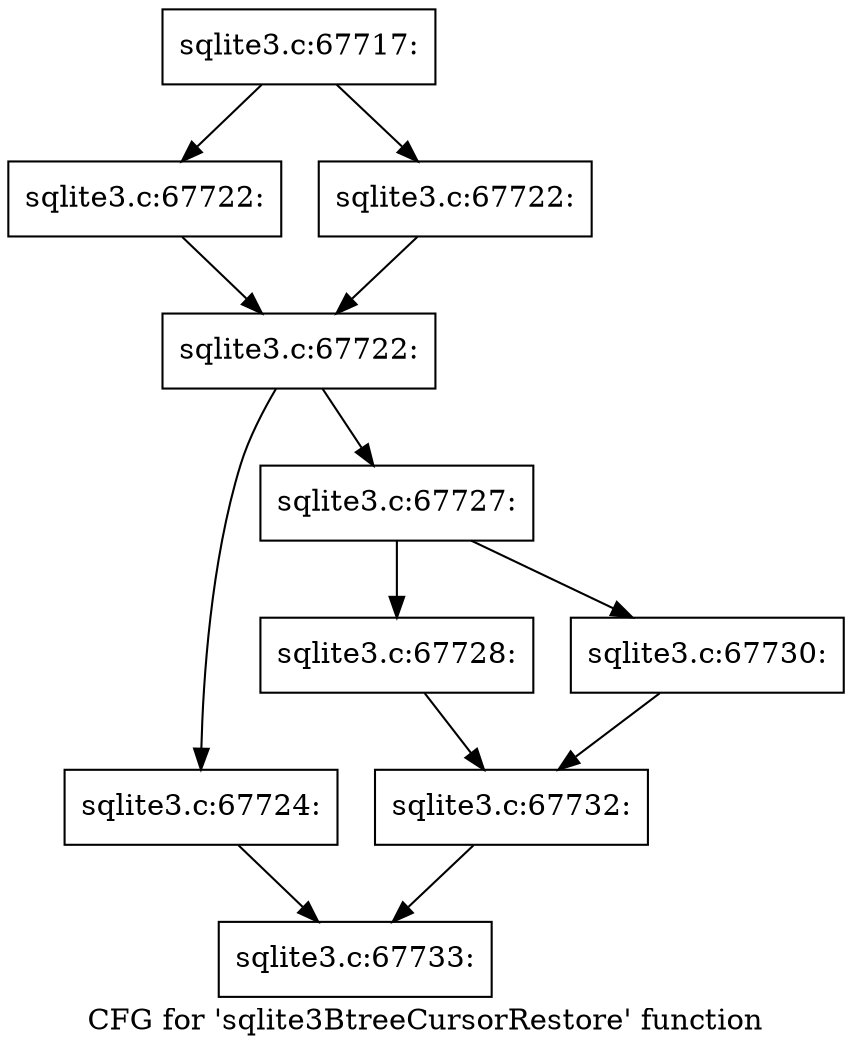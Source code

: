 digraph "CFG for 'sqlite3BtreeCursorRestore' function" {
	label="CFG for 'sqlite3BtreeCursorRestore' function";

	Node0x55c0f7f24420 [shape=record,label="{sqlite3.c:67717:}"];
	Node0x55c0f7f24420 -> Node0x55c0f7f271c0;
	Node0x55c0f7f24420 -> Node0x55c0f7f27210;
	Node0x55c0f7f271c0 [shape=record,label="{sqlite3.c:67722:}"];
	Node0x55c0f7f271c0 -> Node0x55c0f7f27260;
	Node0x55c0f7f27210 [shape=record,label="{sqlite3.c:67722:}"];
	Node0x55c0f7f27210 -> Node0x55c0f7f27260;
	Node0x55c0f7f27260 [shape=record,label="{sqlite3.c:67722:}"];
	Node0x55c0f7f27260 -> Node0x55c0f7f27bc0;
	Node0x55c0f7f27260 -> Node0x55c0f7f27e50;
	Node0x55c0f7f27bc0 [shape=record,label="{sqlite3.c:67724:}"];
	Node0x55c0f7f27bc0 -> Node0x55c0f7f24ec0;
	Node0x55c0f7f27e50 [shape=record,label="{sqlite3.c:67727:}"];
	Node0x55c0f7f27e50 -> Node0x55c0f7f28390;
	Node0x55c0f7f27e50 -> Node0x55c0f7f28430;
	Node0x55c0f7f28390 [shape=record,label="{sqlite3.c:67728:}"];
	Node0x55c0f7f28390 -> Node0x55c0f7f283e0;
	Node0x55c0f7f28430 [shape=record,label="{sqlite3.c:67730:}"];
	Node0x55c0f7f28430 -> Node0x55c0f7f283e0;
	Node0x55c0f7f283e0 [shape=record,label="{sqlite3.c:67732:}"];
	Node0x55c0f7f283e0 -> Node0x55c0f7f24ec0;
	Node0x55c0f7f24ec0 [shape=record,label="{sqlite3.c:67733:}"];
}
